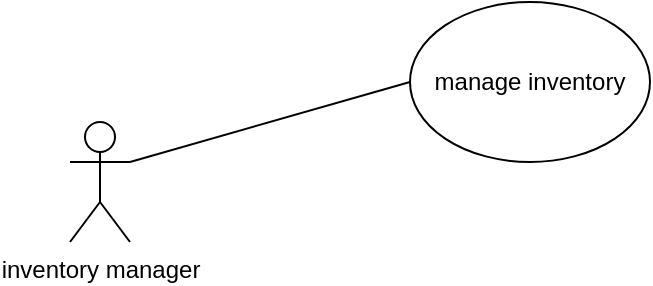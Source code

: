 <mxfile>
    <diagram name="Page-1" id="wkxYlIjZpfXv3NHhh4Hs">
        <mxGraphModel dx="763" dy="627" grid="1" gridSize="10" guides="1" tooltips="1" connect="1" arrows="1" fold="1" page="1" pageScale="1" pageWidth="1100" pageHeight="850" math="0" shadow="0">
            <root>
                <mxCell id="0"/>
                <mxCell id="1" parent="0"/>
                <mxCell id="SMYCNPX6eMEF9_aZok6F-3" style="rounded=0;orthogonalLoop=1;jettySize=auto;html=1;exitX=1;exitY=0.333;exitDx=0;exitDy=0;exitPerimeter=0;entryX=0;entryY=0.5;entryDx=0;entryDy=0;endArrow=none;endFill=0;" parent="1" source="SMYCNPX6eMEF9_aZok6F-1" target="SMYCNPX6eMEF9_aZok6F-2" edge="1">
                    <mxGeometry relative="1" as="geometry"/>
                </mxCell>
                <mxCell id="SMYCNPX6eMEF9_aZok6F-1" value="inventory manager" style="shape=umlActor;verticalLabelPosition=bottom;verticalAlign=top;html=1;outlineConnect=0;" parent="1" vertex="1">
                    <mxGeometry x="405" y="365" width="30" height="60" as="geometry"/>
                </mxCell>
                <mxCell id="SMYCNPX6eMEF9_aZok6F-2" value="manage inventory" style="ellipse;whiteSpace=wrap;html=1;" parent="1" vertex="1">
                    <mxGeometry x="575" y="305" width="120" height="80" as="geometry"/>
                </mxCell>
            </root>
        </mxGraphModel>
    </diagram>
</mxfile>